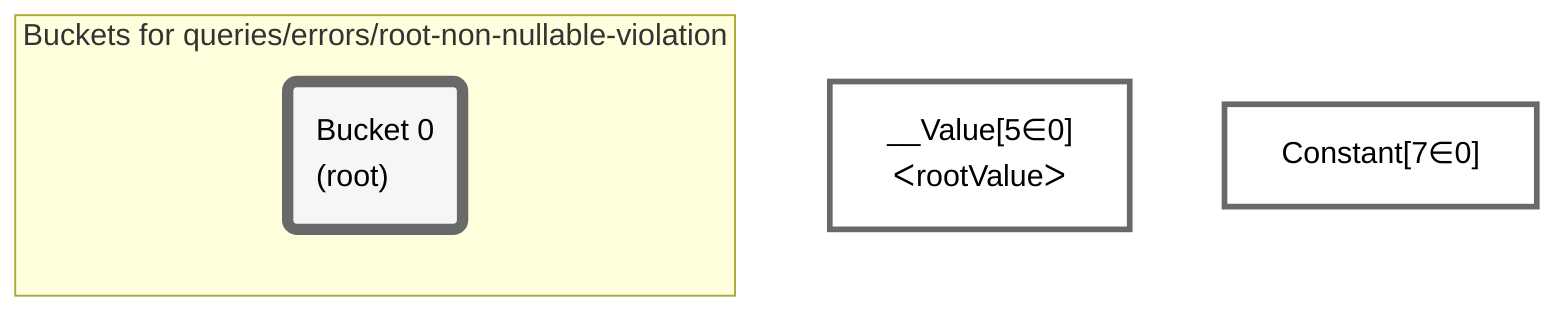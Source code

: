 graph TD
    classDef path fill:#eee,stroke:#000,color:#000
    classDef plan fill:#fff,stroke-width:3px,color:#000
    classDef itemplan fill:#fff,stroke-width:6px,color:#000
    classDef sideeffectplan fill:#f00,stroke-width:6px,color:#000
    classDef bucket fill:#f6f6f6,color:#000,stroke-width:6px,text-align:left


    %% define steps
    __Value5["__Value[5∈0]<br />ᐸrootValueᐳ"]:::plan
    Constant7["Constant[7∈0]"]:::plan

    %% plan dependencies

    subgraph "Buckets for queries/errors/root-non-nullable-violation"
    Bucket0("Bucket 0<br />(root)"):::bucket
    classDef bucket0 stroke:#696969
    class Bucket0,__Value5,Constant7 bucket0
    end